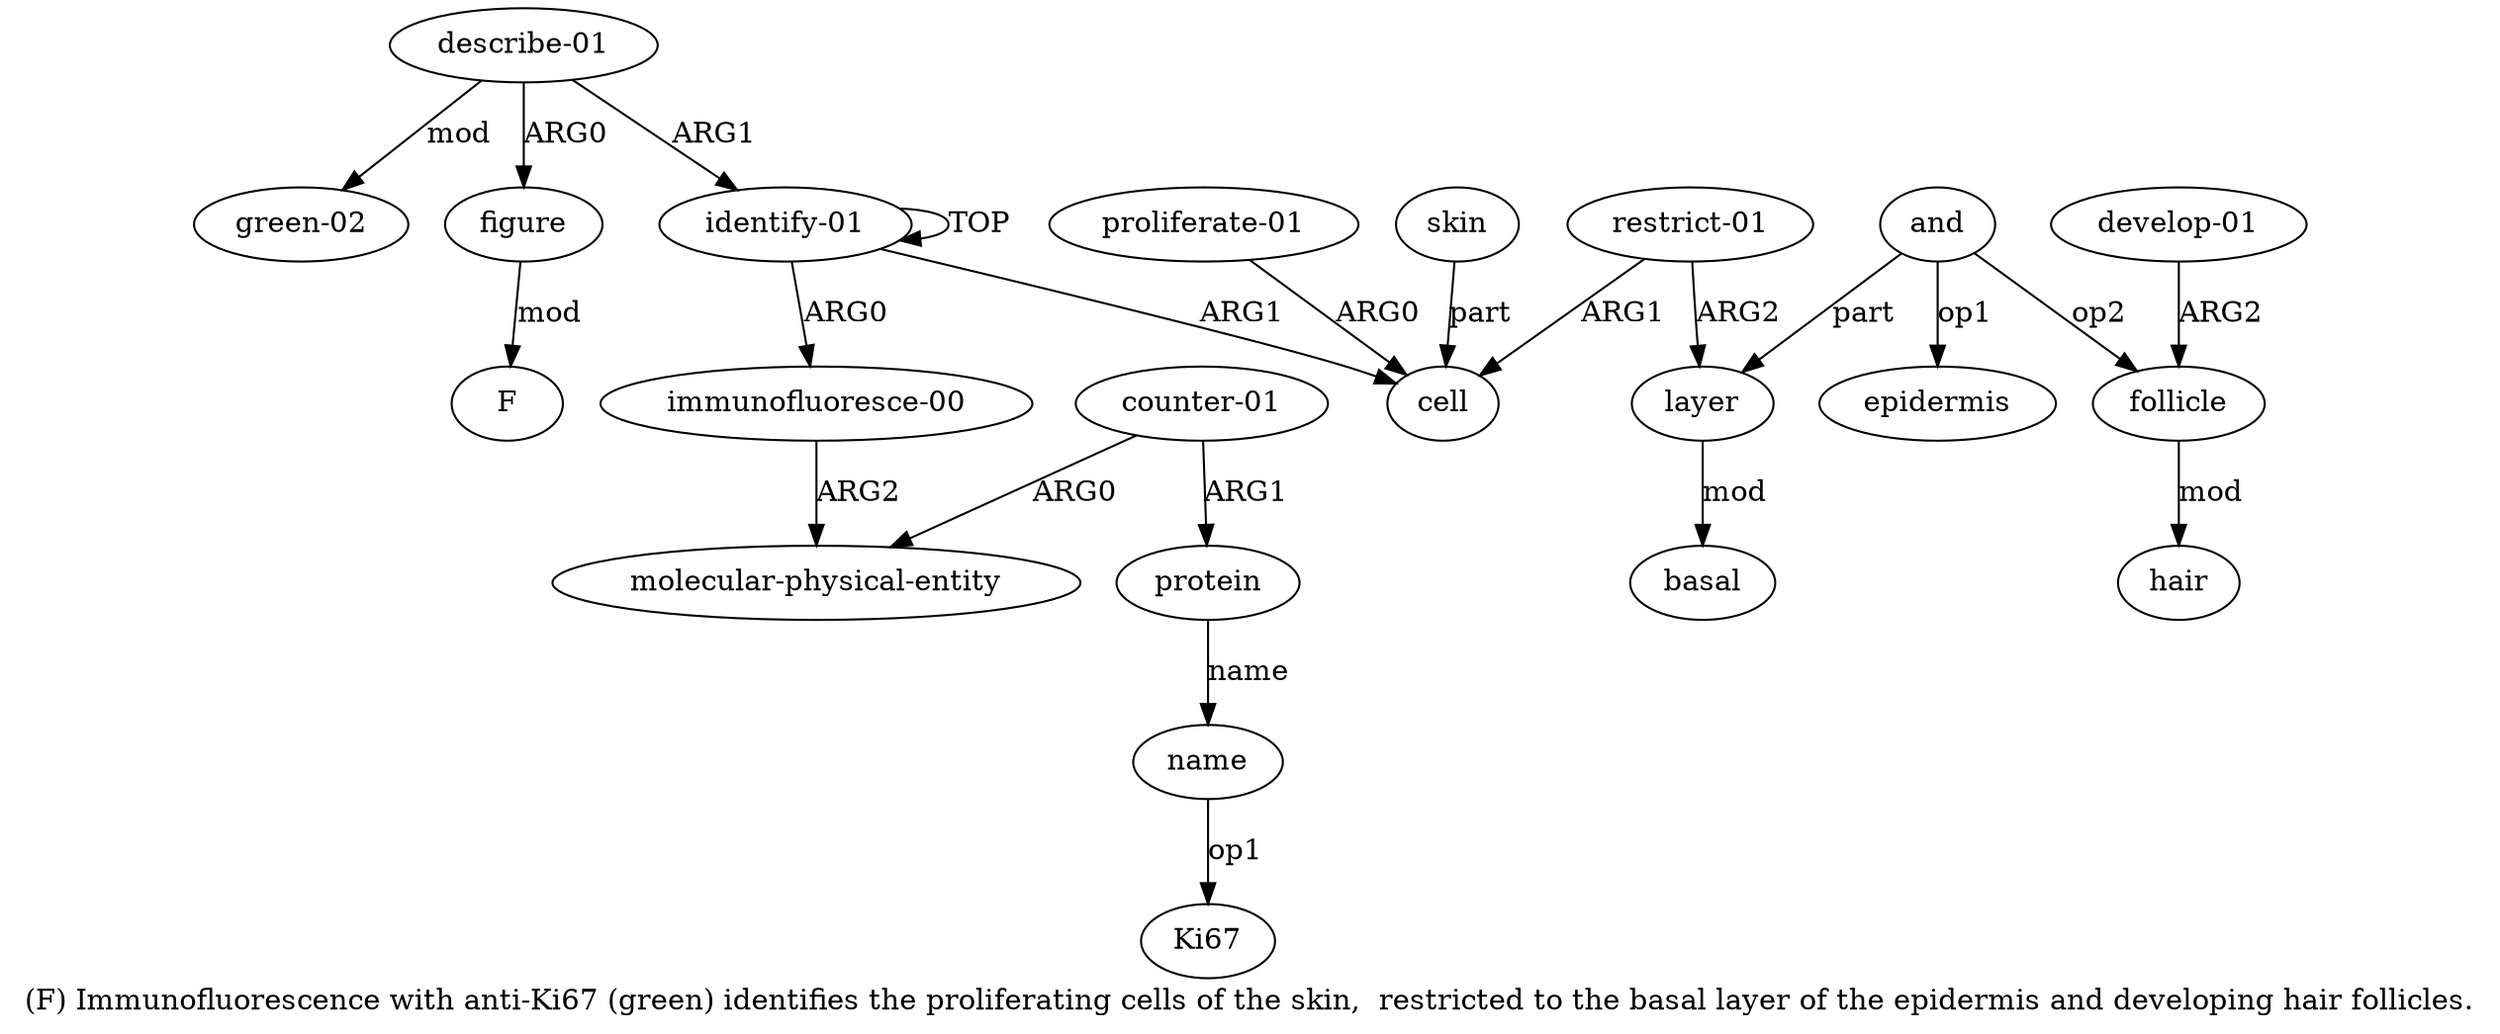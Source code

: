 digraph  {
	graph [label="(F) Immunofluorescence with anti-Ki67 (green) identifies the proliferating cells of the skin,  restricted to the basal layer of \
the epidermis and developing hair follicles."];
	node [label="\N"];
	a20	 [color=black,
		gold_ind=20,
		gold_label="green-02",
		label="green-02",
		test_ind=20,
		test_label="green-02"];
	"a5 Ki67"	 [color=black,
		gold_ind=-1,
		gold_label=Ki67,
		label=Ki67,
		test_ind=-1,
		test_label=Ki67];
	a15	 [color=black,
		gold_ind=15,
		gold_label=hair,
		label=hair,
		test_ind=15,
		test_label=hair];
	a14	 [color=black,
		gold_ind=14,
		gold_label=follicle,
		label=follicle,
		test_ind=14,
		test_label=follicle];
	a14 -> a15 [key=0,
	color=black,
	gold_label=mod,
	label=mod,
	test_label=mod];
a17 [color=black,
	gold_ind=17,
	gold_label="describe-01",
	label="describe-01",
	test_ind=17,
	test_label="describe-01"];
a17 -> a20 [key=0,
color=black,
gold_label=mod,
label=mod,
test_label=mod];
a18 [color=black,
gold_ind=18,
gold_label=figure,
label=figure,
test_ind=18,
test_label=figure];
a17 -> a18 [key=0,
color=black,
gold_label=ARG0,
label=ARG0,
test_label=ARG0];
a0 [color=black,
gold_ind=0,
gold_label="identify-01",
label="identify-01",
test_ind=0,
test_label="identify-01"];
a17 -> a0 [key=0,
color=black,
gold_label=ARG1,
label=ARG1,
test_label=ARG1];
a16 [color=black,
gold_ind=16,
gold_label="develop-01",
label="develop-01",
test_ind=16,
test_label="develop-01"];
a16 -> a14 [key=0,
color=black,
gold_label=ARG2,
label=ARG2,
test_label=ARG2];
a11 [color=black,
gold_ind=11,
gold_label=basal,
label=basal,
test_ind=11,
test_label=basal];
a10 [color=black,
gold_ind=10,
gold_label=layer,
label=layer,
test_ind=10,
test_label=layer];
a10 -> a11 [key=0,
color=black,
gold_label=mod,
label=mod,
test_label=mod];
a13 [color=black,
gold_ind=13,
gold_label=epidermis,
label=epidermis,
test_ind=13,
test_label=epidermis];
a12 [color=black,
gold_ind=12,
gold_label=and,
label=and,
test_ind=12,
test_label=and];
a12 -> a14 [key=0,
color=black,
gold_label=op2,
label=op2,
test_label=op2];
a12 -> a10 [key=0,
color=black,
gold_label=part,
label=part,
test_label=part];
a12 -> a13 [key=0,
color=black,
gold_label=op1,
label=op1,
test_label=op1];
a19 [color=black,
gold_ind=19,
gold_label=F,
label=F,
test_ind=19,
test_label=F];
a18 -> a19 [key=0,
color=black,
gold_label=mod,
label=mod,
test_label=mod];
a1 [color=black,
gold_ind=1,
gold_label="immunofluoresce-00",
label="immunofluoresce-00",
test_ind=1,
test_label="immunofluoresce-00"];
a2 [color=black,
gold_ind=2,
gold_label="molecular-physical-entity",
label="molecular-physical-entity",
test_ind=2,
test_label="molecular-physical-entity"];
a1 -> a2 [key=0,
color=black,
gold_label=ARG2,
label=ARG2,
test_label=ARG2];
a0 -> a1 [key=0,
color=black,
gold_label=ARG0,
label=ARG0,
test_label=ARG0];
a0 -> a0 [key=0,
color=black,
gold_label=TOP,
label=TOP,
test_label=TOP];
a6 [color=black,
gold_ind=6,
gold_label=cell,
label=cell,
test_ind=6,
test_label=cell];
a0 -> a6 [key=0,
color=black,
gold_label=ARG1,
label=ARG1,
test_label=ARG1];
a3 [color=black,
gold_ind=3,
gold_label="counter-01",
label="counter-01",
test_ind=3,
test_label="counter-01"];
a3 -> a2 [key=0,
color=black,
gold_label=ARG0,
label=ARG0,
test_label=ARG0];
a4 [color=black,
gold_ind=4,
gold_label=protein,
label=protein,
test_ind=4,
test_label=protein];
a3 -> a4 [key=0,
color=black,
gold_label=ARG1,
label=ARG1,
test_label=ARG1];
a5 [color=black,
gold_ind=5,
gold_label=name,
label=name,
test_ind=5,
test_label=name];
a5 -> "a5 Ki67" [key=0,
color=black,
gold_label=op1,
label=op1,
test_label=op1];
a4 -> a5 [key=0,
color=black,
gold_label=name,
label=name,
test_label=name];
a7 [color=black,
gold_ind=7,
gold_label=skin,
label=skin,
test_ind=7,
test_label=skin];
a7 -> a6 [key=0,
color=black,
gold_label=part,
label=part,
test_label=part];
a9 [color=black,
gold_ind=9,
gold_label="restrict-01",
label="restrict-01",
test_ind=9,
test_label="restrict-01"];
a9 -> a10 [key=0,
color=black,
gold_label=ARG2,
label=ARG2,
test_label=ARG2];
a9 -> a6 [key=0,
color=black,
gold_label=ARG1,
label=ARG1,
test_label=ARG1];
a8 [color=black,
gold_ind=8,
gold_label="proliferate-01",
label="proliferate-01",
test_ind=8,
test_label="proliferate-01"];
a8 -> a6 [key=0,
color=black,
gold_label=ARG0,
label=ARG0,
test_label=ARG0];
}
